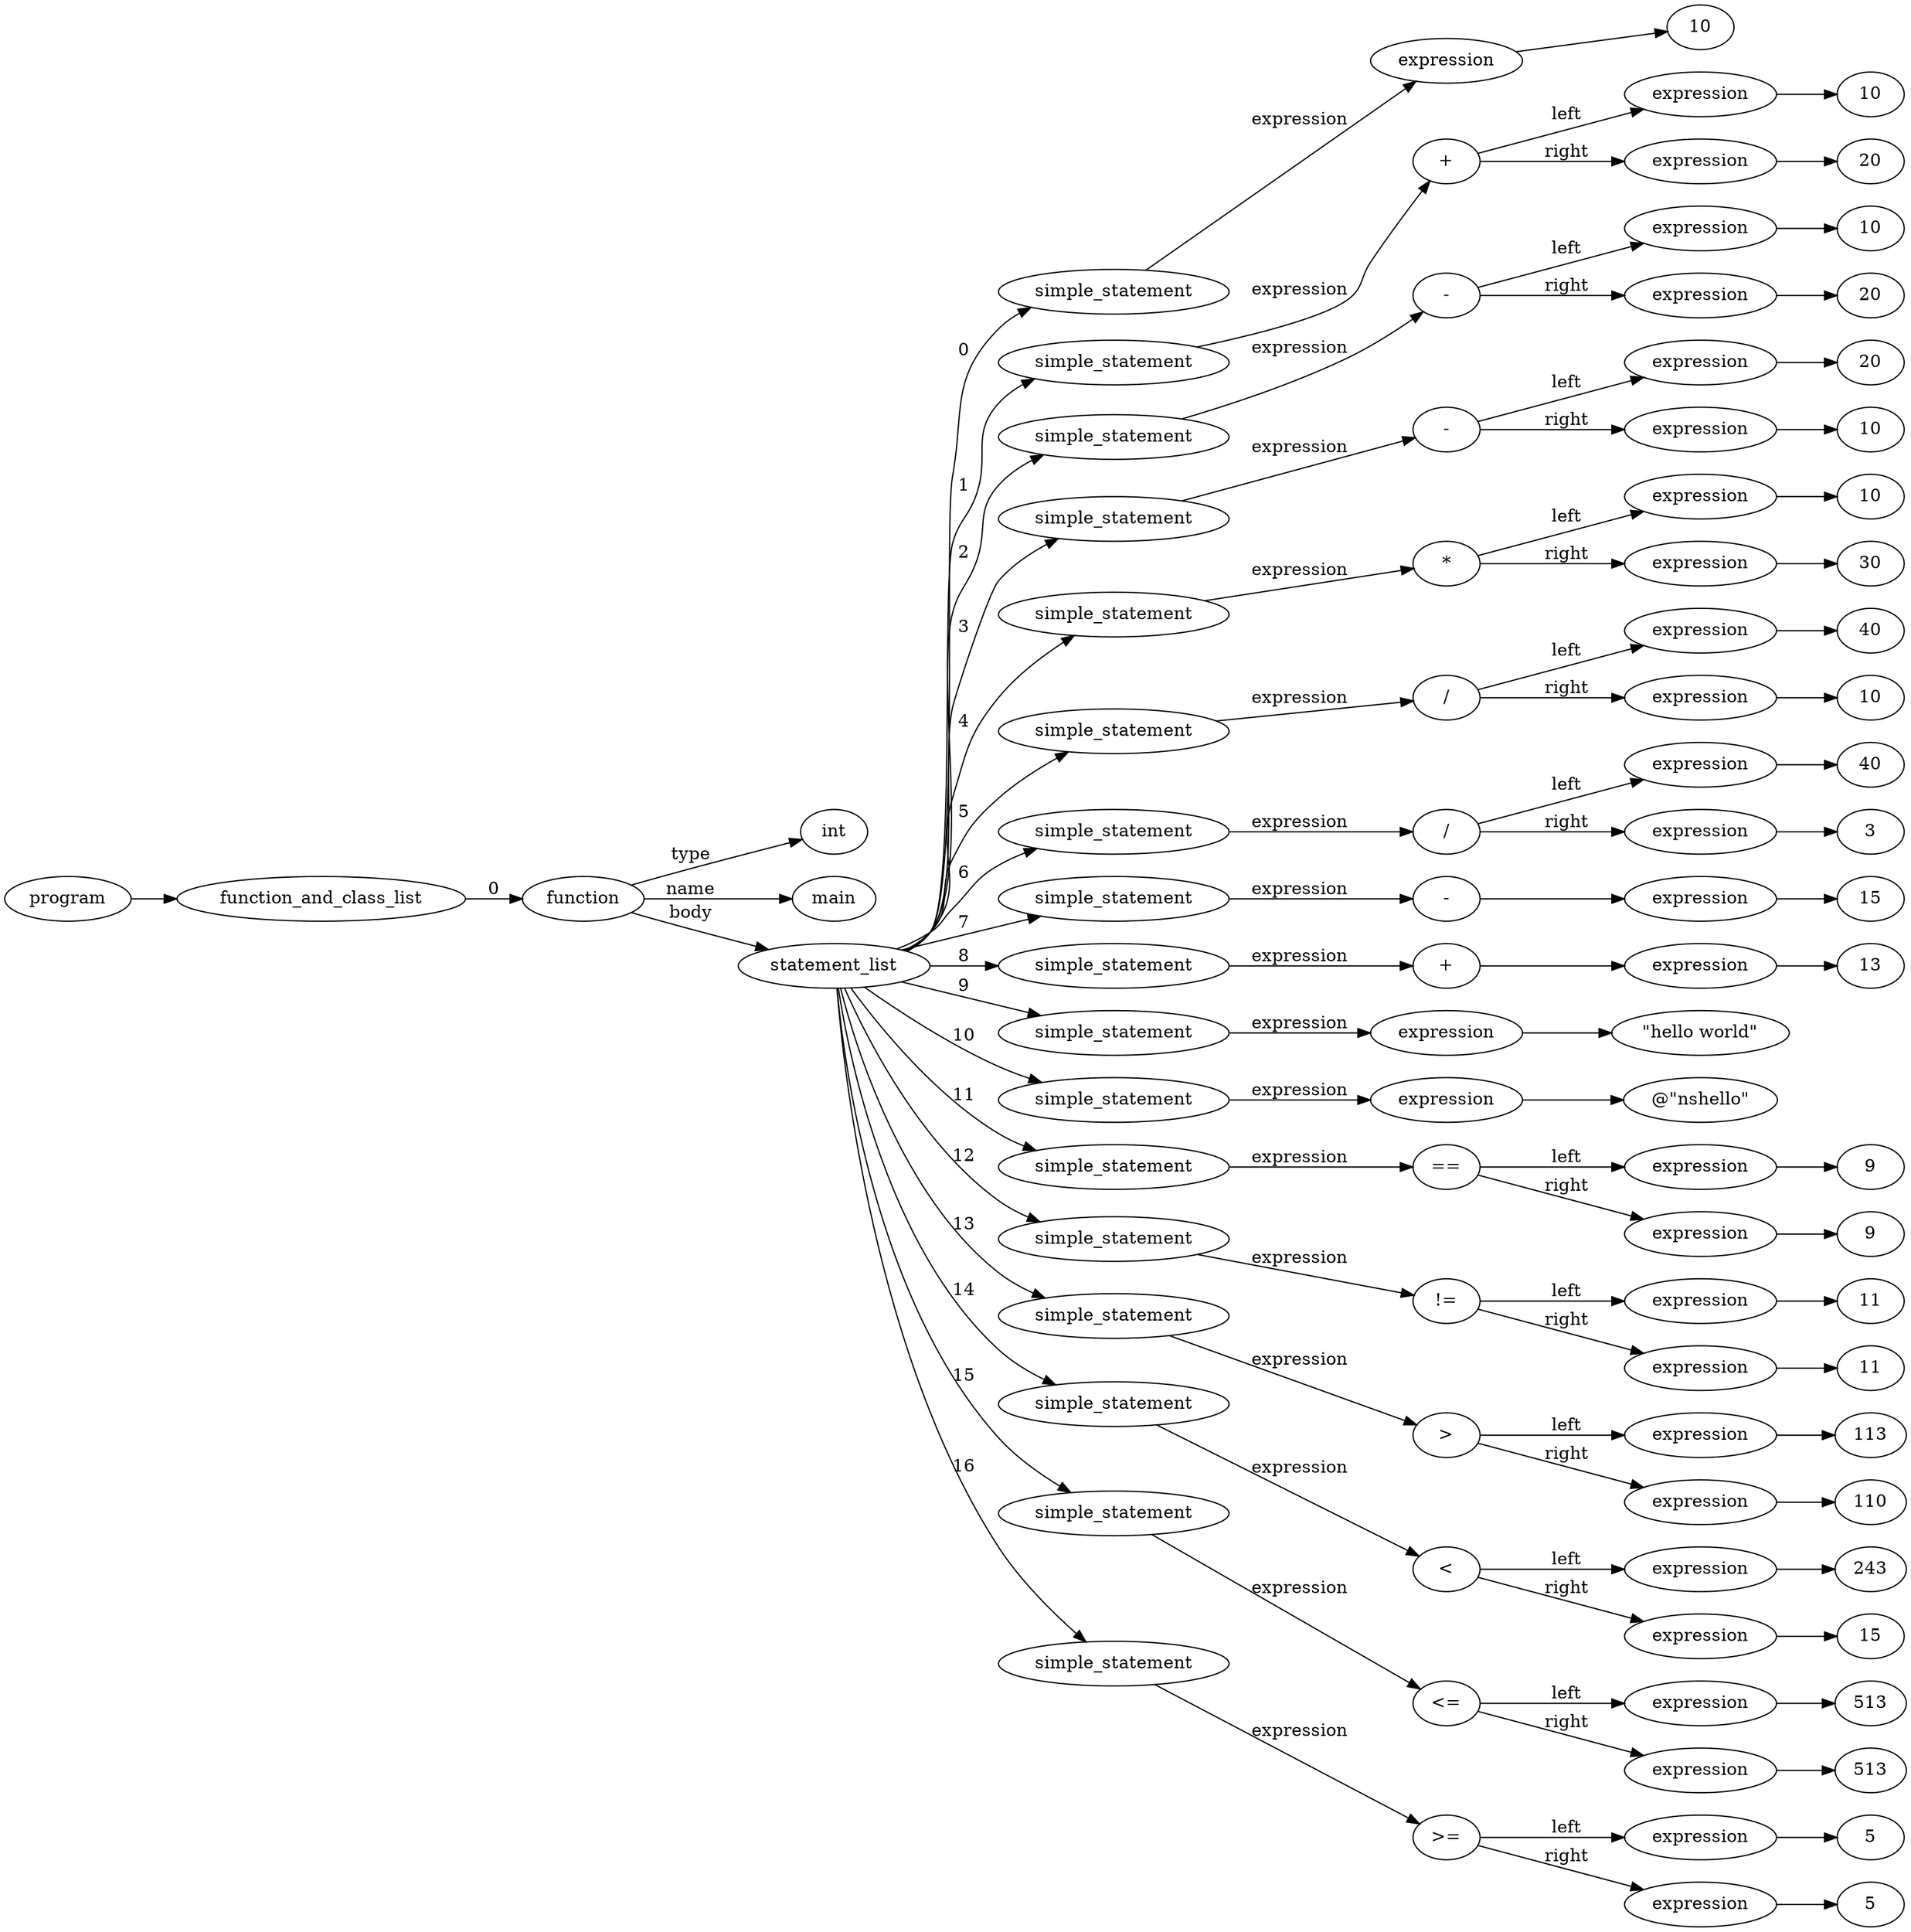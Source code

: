 digraph ObjectiveC { rankdir="LR";
93[label="program"];
93->92;
92[label="function_and_class_list"];
92->91[label="0"];
91[label="function"];
91->0[label="type"];
0[label="int"];
91->91.1 [label="name"];
91.1 [label="main"];
91->4[label="body"];
4[label="statement_list"];
4->3[label="0"];
3[label="simple_statement"];
3->2[label="expression"];
2[label="expression"];
2->1;
1[label="10"];
4->10[label="1"];
10[label="simple_statement"];
10->9[label="expression"];
9[label="expression"];
9[label="+"];
9->6[label="left"];
6[label="expression"];
6->5;
5[label="10"];
9->8[label="right"];
8[label="expression"];
8->7;
7[label="20"];
4->16[label="2"];
16[label="simple_statement"];
16->15[label="expression"];
15[label="expression"];
15[label="-"];
15->12[label="left"];
12[label="expression"];
12->11;
11[label="10"];
15->14[label="right"];
14[label="expression"];
14->13;
13[label="20"];
4->22[label="3"];
22[label="simple_statement"];
22->21[label="expression"];
21[label="expression"];
21[label="-"];
21->18[label="left"];
18[label="expression"];
18->17;
17[label="20"];
21->20[label="right"];
20[label="expression"];
20->19;
19[label="10"];
4->28[label="4"];
28[label="simple_statement"];
28->27[label="expression"];
27[label="expression"];
27[label="*"];
27->24[label="left"];
24[label="expression"];
24->23;
23[label="10"];
27->26[label="right"];
26[label="expression"];
26->25;
25[label="30"];
4->34[label="5"];
34[label="simple_statement"];
34->33[label="expression"];
33[label="expression"];
33[label="/"];
33->30[label="left"];
30[label="expression"];
30->29;
29[label="40"];
33->32[label="right"];
32[label="expression"];
32->31;
31[label="10"];
4->40[label="6"];
40[label="simple_statement"];
40->39[label="expression"];
39[label="expression"];
39[label="/"];
39->36[label="left"];
36[label="expression"];
36->35;
35[label="40"];
39->38[label="right"];
38[label="expression"];
38->37;
37[label="3"];
4->44[label="7"];
44[label="simple_statement"];
44->43[label="expression"];
43[label="expression"];
43[label="-"];
43->42;
42[label="expression"];
42->41;
41[label="15"];
4->48[label="8"];
48[label="simple_statement"];
48->47[label="expression"];
47[label="expression"];
47[label="+"];
47->46;
46[label="expression"];
46->45;
45[label="13"];
4->51[label="9"];
51[label="simple_statement"];
51->50[label="expression"];
50[label="expression"];
50->49;
49[label=<"hello world">];
4->54[label="10"];
54[label="simple_statement"];
54->53[label="expression"];
53[label="expression"];
53->52;
52[label=<@"nshello">];
4->60[label="11"];
60[label="simple_statement"];
60->59[label="expression"];
59[label="expression"];
59[label="=="];
59->56[label="left"];
56[label="expression"];
56->55;
55[label="9"];
59->58[label="right"];
58[label="expression"];
58->57;
57[label="9"];
4->66[label="12"];
66[label="simple_statement"];
66->65[label="expression"];
65[label="expression"];
65[label="!="];
65->62[label="left"];
62[label="expression"];
62->61;
61[label="11"];
65->64[label="right"];
64[label="expression"];
64->63;
63[label="11"];
4->72[label="13"];
72[label="simple_statement"];
72->71[label="expression"];
71[label="expression"];
71[label=">"];
71->68[label="left"];
68[label="expression"];
68->67;
67[label="113"];
71->70[label="right"];
70[label="expression"];
70->69;
69[label="110"];
4->78[label="14"];
78[label="simple_statement"];
78->77[label="expression"];
77[label="expression"];
77[label="<"];
77->74[label="left"];
74[label="expression"];
74->73;
73[label="243"];
77->76[label="right"];
76[label="expression"];
76->75;
75[label="15"];
4->84[label="15"];
84[label="simple_statement"];
84->83[label="expression"];
83[label="expression"];
83[label="<="];
83->80[label="left"];
80[label="expression"];
80->79;
79[label="513"];
83->82[label="right"];
82[label="expression"];
82->81;
81[label="513"];
4->90[label="16"];
90[label="simple_statement"];
90->89[label="expression"];
89[label="expression"];
89[label=">="];
89->86[label="left"];
86[label="expression"];
86->85;
85[label="5"];
89->88[label="right"];
88[label="expression"];
88->87;
87[label="5"];
}
